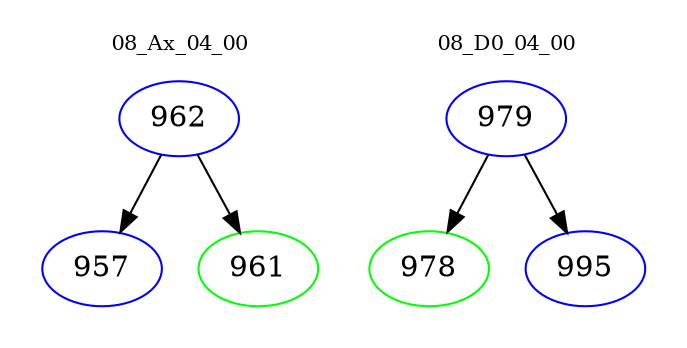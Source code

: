 digraph{
subgraph cluster_0 {
color = white
label = "08_Ax_04_00";
fontsize=10;
T0_962 [label="962", color="blue"]
T0_962 -> T0_957 [color="black"]
T0_957 [label="957", color="blue"]
T0_962 -> T0_961 [color="black"]
T0_961 [label="961", color="green"]
}
subgraph cluster_1 {
color = white
label = "08_D0_04_00";
fontsize=10;
T1_979 [label="979", color="blue"]
T1_979 -> T1_978 [color="black"]
T1_978 [label="978", color="green"]
T1_979 -> T1_995 [color="black"]
T1_995 [label="995", color="blue"]
}
}
